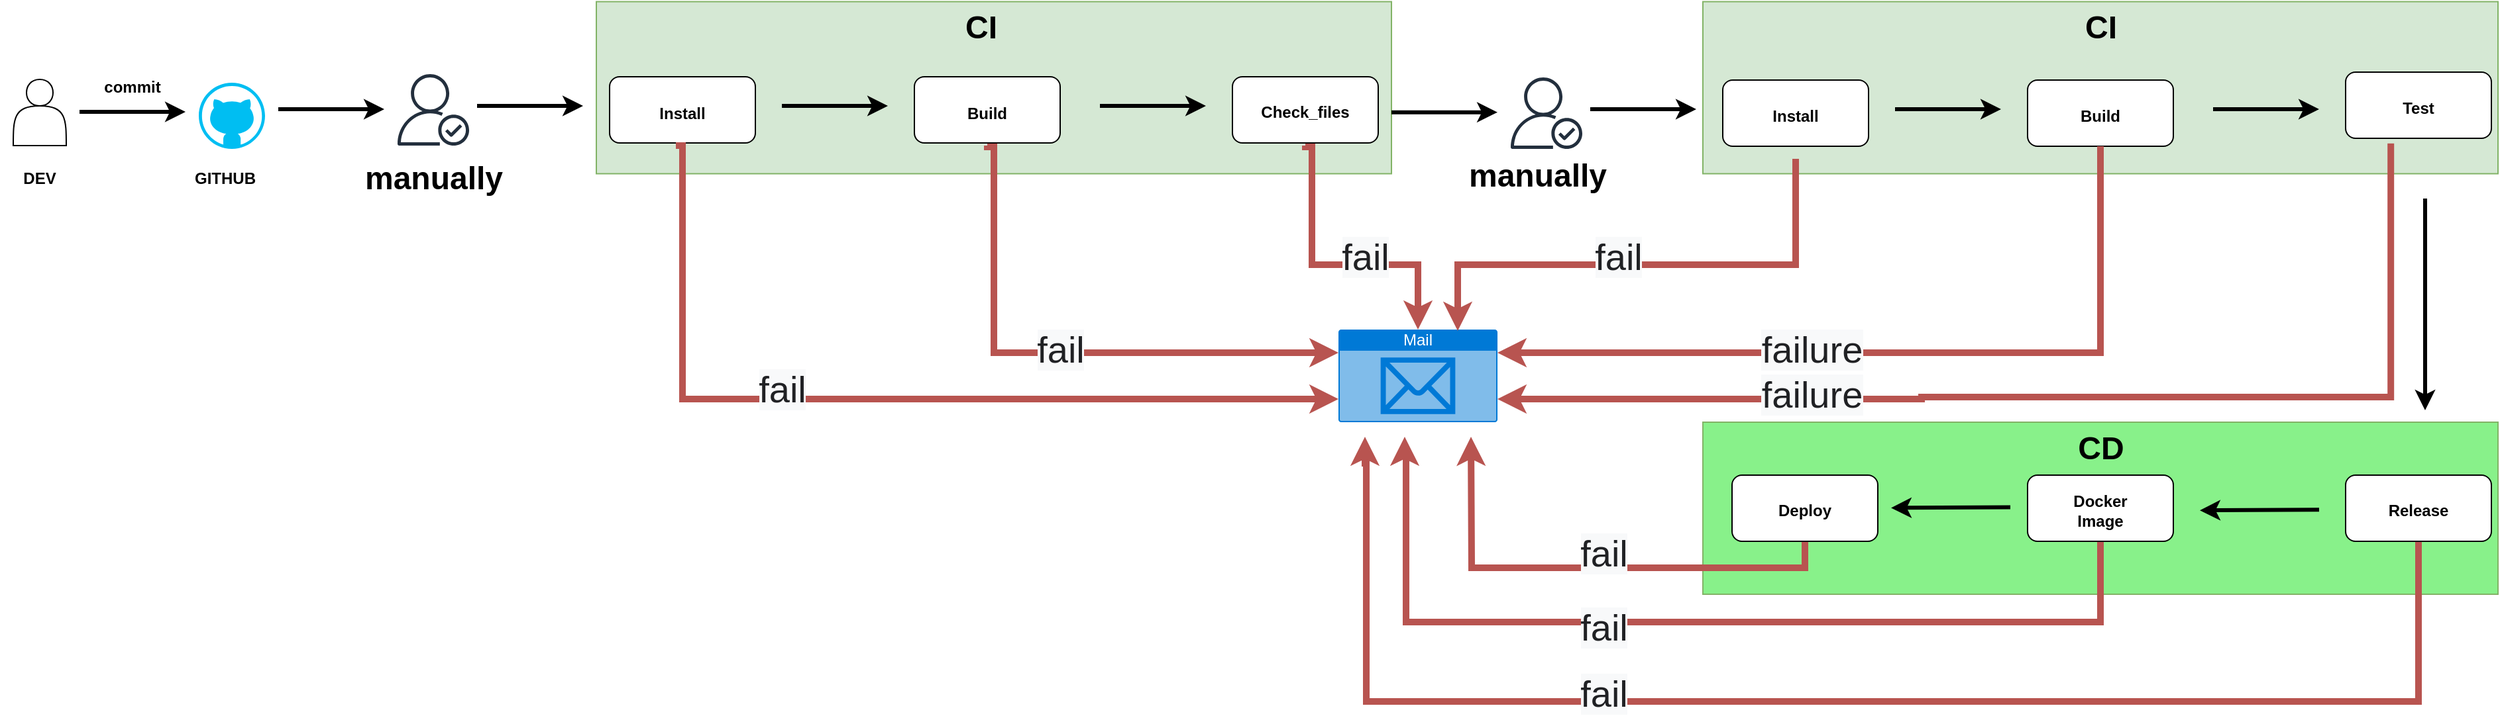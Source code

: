 <mxfile version="24.3.1" type="github">
  <diagram name="Página-1" id="l7-UxxubtHsJpn8i_Fkr">
    <mxGraphModel dx="2231" dy="1206" grid="1" gridSize="10" guides="1" tooltips="1" connect="1" arrows="1" fold="1" page="1" pageScale="1" pageWidth="827" pageHeight="1169" math="0" shadow="0">
      <root>
        <mxCell id="0" />
        <mxCell id="1" parent="0" />
        <mxCell id="Xpfcy3nXjKeu7boo3VgT-59" value="" style="rounded=0;whiteSpace=wrap;html=1;fillColor=#88f18a;strokeColor=#82b366;" parent="1" vertex="1">
          <mxGeometry x="1355" y="519" width="600" height="130" as="geometry" />
        </mxCell>
        <mxCell id="Xpfcy3nXjKeu7boo3VgT-58" value="" style="rounded=0;whiteSpace=wrap;html=1;fillColor=#d5e8d4;strokeColor=#82b366;" parent="1" vertex="1">
          <mxGeometry x="1355" y="201.25" width="600" height="130" as="geometry" />
        </mxCell>
        <mxCell id="Xpfcy3nXjKeu7boo3VgT-57" value="" style="rounded=0;whiteSpace=wrap;html=1;fillColor=#d5e8d4;strokeColor=#82b366;" parent="1" vertex="1">
          <mxGeometry x="520" y="201.25" width="600" height="130" as="geometry" />
        </mxCell>
        <mxCell id="Xpfcy3nXjKeu7boo3VgT-1" value="" style="shape=actor;whiteSpace=wrap;html=1;" parent="1" vertex="1">
          <mxGeometry x="80" y="260" width="40" height="50" as="geometry" />
        </mxCell>
        <mxCell id="Xpfcy3nXjKeu7boo3VgT-5" value="&lt;b&gt;DEV&lt;/b&gt;" style="text;html=1;align=center;verticalAlign=middle;whiteSpace=wrap;rounded=0;" parent="1" vertex="1">
          <mxGeometry x="70" y="320" width="60" height="30" as="geometry" />
        </mxCell>
        <mxCell id="Xpfcy3nXjKeu7boo3VgT-6" value="" style="verticalLabelPosition=bottom;html=1;verticalAlign=top;align=center;strokeColor=none;fillColor=#00BEF2;shape=mxgraph.azure.github_code;pointerEvents=1;fontColor=#000000;" parent="1" vertex="1">
          <mxGeometry x="220" y="262.5" width="50" height="50" as="geometry" />
        </mxCell>
        <mxCell id="Xpfcy3nXjKeu7boo3VgT-7" value="" style="endArrow=classic;html=1;rounded=0;fontStyle=1;fontSize=23;strokeWidth=3;" parent="1" edge="1">
          <mxGeometry width="50" height="50" relative="1" as="geometry">
            <mxPoint x="130" y="284.5" as="sourcePoint" />
            <mxPoint x="210" y="284.5" as="targetPoint" />
          </mxGeometry>
        </mxCell>
        <mxCell id="Xpfcy3nXjKeu7boo3VgT-9" value="&lt;b&gt;commit&lt;/b&gt;" style="text;html=1;align=center;verticalAlign=middle;whiteSpace=wrap;rounded=0;" parent="1" vertex="1">
          <mxGeometry x="140" y="252.5" width="60" height="27.5" as="geometry" />
        </mxCell>
        <mxCell id="Xpfcy3nXjKeu7boo3VgT-10" value="" style="rounded=1;whiteSpace=wrap;html=1;" parent="1" vertex="1">
          <mxGeometry x="530" y="258" width="110" height="50" as="geometry" />
        </mxCell>
        <mxCell id="Xpfcy3nXjKeu7boo3VgT-11" value="&lt;b&gt;Install&lt;/b&gt;" style="text;html=1;align=center;verticalAlign=middle;whiteSpace=wrap;rounded=0;" parent="1" vertex="1">
          <mxGeometry x="555" y="270.5" width="60" height="30" as="geometry" />
        </mxCell>
        <mxCell id="Xpfcy3nXjKeu7boo3VgT-15" value="" style="sketch=0;outlineConnect=0;fontColor=#232F3E;gradientColor=none;fillColor=#232F3D;strokeColor=none;dashed=0;verticalLabelPosition=bottom;verticalAlign=top;align=center;html=1;fontSize=12;fontStyle=0;aspect=fixed;pointerEvents=1;shape=mxgraph.aws4.authenticated_user;" parent="1" vertex="1">
          <mxGeometry x="370" y="256" width="54" height="54" as="geometry" />
        </mxCell>
        <mxCell id="Xpfcy3nXjKeu7boo3VgT-17" value="" style="endArrow=classic;html=1;rounded=0;fontStyle=1;fontSize=23;strokeWidth=3;" parent="1" edge="1">
          <mxGeometry width="50" height="50" relative="1" as="geometry">
            <mxPoint x="280" y="282.5" as="sourcePoint" />
            <mxPoint x="360" y="282.5" as="targetPoint" />
          </mxGeometry>
        </mxCell>
        <mxCell id="Xpfcy3nXjKeu7boo3VgT-18" value="" style="endArrow=classic;html=1;rounded=0;fontStyle=1;fontSize=23;strokeWidth=3;" parent="1" edge="1">
          <mxGeometry width="50" height="50" relative="1" as="geometry">
            <mxPoint x="430" y="280" as="sourcePoint" />
            <mxPoint x="510" y="280" as="targetPoint" />
          </mxGeometry>
        </mxCell>
        <mxCell id="Xpfcy3nXjKeu7boo3VgT-19" value="" style="rounded=1;whiteSpace=wrap;html=1;" parent="1" vertex="1">
          <mxGeometry x="760" y="258" width="110" height="50" as="geometry" />
        </mxCell>
        <mxCell id="Xpfcy3nXjKeu7boo3VgT-20" value="&lt;b&gt;Build&lt;/b&gt;" style="text;html=1;align=center;verticalAlign=middle;whiteSpace=wrap;rounded=0;" parent="1" vertex="1">
          <mxGeometry x="785" y="270.5" width="60" height="30" as="geometry" />
        </mxCell>
        <mxCell id="Xpfcy3nXjKeu7boo3VgT-21" value="" style="endArrow=classic;html=1;rounded=0;fontStyle=1;fontSize=23;strokeWidth=3;" parent="1" edge="1">
          <mxGeometry width="50" height="50" relative="1" as="geometry">
            <mxPoint x="660" y="280" as="sourcePoint" />
            <mxPoint x="740" y="280" as="targetPoint" />
          </mxGeometry>
        </mxCell>
        <mxCell id="Xpfcy3nXjKeu7boo3VgT-22" value="" style="rounded=1;whiteSpace=wrap;html=1;" parent="1" vertex="1">
          <mxGeometry x="1000" y="258" width="110" height="50" as="geometry" />
        </mxCell>
        <mxCell id="Xpfcy3nXjKeu7boo3VgT-23" value="" style="endArrow=classic;html=1;rounded=0;fontStyle=1;fontSize=23;strokeWidth=3;" parent="1" edge="1">
          <mxGeometry width="50" height="50" relative="1" as="geometry">
            <mxPoint x="900" y="280" as="sourcePoint" />
            <mxPoint x="980" y="280" as="targetPoint" />
          </mxGeometry>
        </mxCell>
        <mxCell id="Xpfcy3nXjKeu7boo3VgT-24" value="&lt;b&gt;Check_files&lt;/b&gt;" style="text;html=1;align=center;verticalAlign=middle;whiteSpace=wrap;rounded=0;" parent="1" vertex="1">
          <mxGeometry x="1025" y="270" width="60" height="30" as="geometry" />
        </mxCell>
        <mxCell id="Xpfcy3nXjKeu7boo3VgT-28" value="" style="rounded=1;whiteSpace=wrap;html=1;" parent="1" vertex="1">
          <mxGeometry x="1370" y="260.5" width="110" height="50" as="geometry" />
        </mxCell>
        <mxCell id="Xpfcy3nXjKeu7boo3VgT-29" value="&lt;b&gt;Install&lt;/b&gt;" style="text;html=1;align=center;verticalAlign=middle;whiteSpace=wrap;rounded=0;" parent="1" vertex="1">
          <mxGeometry x="1395" y="273" width="60" height="30" as="geometry" />
        </mxCell>
        <mxCell id="Xpfcy3nXjKeu7boo3VgT-30" value="" style="sketch=0;outlineConnect=0;fontColor=#232F3E;gradientColor=none;fillColor=#232F3D;strokeColor=none;dashed=0;verticalLabelPosition=bottom;verticalAlign=top;align=center;html=1;fontSize=12;fontStyle=0;aspect=fixed;pointerEvents=1;shape=mxgraph.aws4.authenticated_user;" parent="1" vertex="1">
          <mxGeometry x="1210" y="258.5" width="54" height="54" as="geometry" />
        </mxCell>
        <mxCell id="Xpfcy3nXjKeu7boo3VgT-31" value="" style="endArrow=classic;html=1;rounded=0;fontStyle=1;fontSize=23;strokeWidth=3;" parent="1" edge="1">
          <mxGeometry width="50" height="50" relative="1" as="geometry">
            <mxPoint x="1270" y="282.5" as="sourcePoint" />
            <mxPoint x="1350" y="282.5" as="targetPoint" />
          </mxGeometry>
        </mxCell>
        <mxCell id="Xpfcy3nXjKeu7boo3VgT-32" value="" style="rounded=1;whiteSpace=wrap;html=1;" parent="1" vertex="1">
          <mxGeometry x="1600" y="260.5" width="110" height="50" as="geometry" />
        </mxCell>
        <mxCell id="Xpfcy3nXjKeu7boo3VgT-33" value="&lt;b&gt;Build&lt;/b&gt;" style="text;html=1;align=center;verticalAlign=middle;whiteSpace=wrap;rounded=0;" parent="1" vertex="1">
          <mxGeometry x="1625" y="273" width="60" height="30" as="geometry" />
        </mxCell>
        <mxCell id="Xpfcy3nXjKeu7boo3VgT-34" value="" style="endArrow=classic;html=1;rounded=0;fontStyle=1;fontSize=23;strokeWidth=3;" parent="1" edge="1">
          <mxGeometry width="50" height="50" relative="1" as="geometry">
            <mxPoint x="1500" y="282.5" as="sourcePoint" />
            <mxPoint x="1580" y="282.5" as="targetPoint" />
          </mxGeometry>
        </mxCell>
        <mxCell id="Xpfcy3nXjKeu7boo3VgT-35" value="" style="rounded=1;whiteSpace=wrap;html=1;" parent="1" vertex="1">
          <mxGeometry x="1840" y="254.5" width="110" height="50" as="geometry" />
        </mxCell>
        <mxCell id="Xpfcy3nXjKeu7boo3VgT-36" value="" style="endArrow=classic;html=1;rounded=0;fontStyle=1;fontSize=23;strokeWidth=3;" parent="1" edge="1">
          <mxGeometry width="50" height="50" relative="1" as="geometry">
            <mxPoint x="1740" y="282.5" as="sourcePoint" />
            <mxPoint x="1820" y="282.5" as="targetPoint" />
          </mxGeometry>
        </mxCell>
        <mxCell id="Xpfcy3nXjKeu7boo3VgT-37" value="&lt;b&gt;Test&lt;/b&gt;" style="text;html=1;align=center;verticalAlign=middle;whiteSpace=wrap;rounded=0;" parent="1" vertex="1">
          <mxGeometry x="1865" y="266.5" width="60" height="30" as="geometry" />
        </mxCell>
        <mxCell id="Xpfcy3nXjKeu7boo3VgT-40" value="" style="endArrow=classic;html=1;rounded=0;fontStyle=1;fontSize=23;strokeWidth=3;" parent="1" edge="1">
          <mxGeometry width="50" height="50" relative="1" as="geometry">
            <mxPoint x="1120" y="284.83" as="sourcePoint" />
            <mxPoint x="1200" y="284.83" as="targetPoint" />
          </mxGeometry>
        </mxCell>
        <mxCell id="Xpfcy3nXjKeu7boo3VgT-85" style="edgeStyle=orthogonalEdgeStyle;rounded=0;orthogonalLoop=1;jettySize=auto;html=1;exitX=0.5;exitY=1;exitDx=0;exitDy=0;strokeWidth=5;fillColor=#f8cecc;strokeColor=#b85450;" parent="1" source="Xpfcy3nXjKeu7boo3VgT-41" edge="1">
          <mxGeometry relative="1" as="geometry">
            <mxPoint x="1100" y="530" as="targetPoint" />
            <Array as="points">
              <mxPoint x="1895" y="730" />
              <mxPoint x="1101" y="730" />
              <mxPoint x="1101" y="550" />
            </Array>
          </mxGeometry>
        </mxCell>
        <mxCell id="Xpfcy3nXjKeu7boo3VgT-41" value="" style="rounded=1;whiteSpace=wrap;html=1;" parent="1" vertex="1">
          <mxGeometry x="1840" y="559" width="110" height="50" as="geometry" />
        </mxCell>
        <mxCell id="Xpfcy3nXjKeu7boo3VgT-43" value="&lt;b&gt;Release&lt;/b&gt;" style="text;html=1;align=center;verticalAlign=middle;whiteSpace=wrap;rounded=0;" parent="1" vertex="1">
          <mxGeometry x="1865" y="571" width="60" height="30" as="geometry" />
        </mxCell>
        <mxCell id="Xpfcy3nXjKeu7boo3VgT-84" style="edgeStyle=orthogonalEdgeStyle;rounded=0;orthogonalLoop=1;jettySize=auto;html=1;exitX=0.5;exitY=1;exitDx=0;exitDy=0;fillColor=#f8cecc;strokeColor=#b85450;strokeWidth=5;" parent="1" source="Xpfcy3nXjKeu7boo3VgT-44" edge="1">
          <mxGeometry relative="1" as="geometry">
            <mxPoint x="1130" y="530" as="targetPoint" />
            <Array as="points">
              <mxPoint x="1655" y="670" />
              <mxPoint x="1131" y="670" />
              <mxPoint x="1131" y="540" />
            </Array>
          </mxGeometry>
        </mxCell>
        <mxCell id="Xpfcy3nXjKeu7boo3VgT-44" value="" style="rounded=1;whiteSpace=wrap;html=1;" parent="1" vertex="1">
          <mxGeometry x="1600" y="559" width="110" height="50" as="geometry" />
        </mxCell>
        <mxCell id="Xpfcy3nXjKeu7boo3VgT-45" value="" style="endArrow=classic;html=1;rounded=0;fontStyle=1;fontSize=23;strokeWidth=3;" parent="1" edge="1">
          <mxGeometry width="50" height="50" relative="1" as="geometry">
            <mxPoint x="1900" y="350" as="sourcePoint" />
            <mxPoint x="1900" y="510" as="targetPoint" />
          </mxGeometry>
        </mxCell>
        <mxCell id="Xpfcy3nXjKeu7boo3VgT-46" value="&lt;b&gt;Docker Image&lt;/b&gt;" style="text;html=1;align=center;verticalAlign=middle;whiteSpace=wrap;rounded=0;" parent="1" vertex="1">
          <mxGeometry x="1625" y="571" width="60" height="30" as="geometry" />
        </mxCell>
        <mxCell id="Xpfcy3nXjKeu7boo3VgT-50" value="" style="endArrow=classic;html=1;rounded=0;fontStyle=1;fontSize=23;strokeWidth=3;" parent="1" edge="1">
          <mxGeometry width="50" height="50" relative="1" as="geometry">
            <mxPoint x="1587" y="583.29" as="sourcePoint" />
            <mxPoint x="1497" y="583.72" as="targetPoint" />
            <Array as="points" />
          </mxGeometry>
        </mxCell>
        <mxCell id="Xpfcy3nXjKeu7boo3VgT-83" style="edgeStyle=orthogonalEdgeStyle;rounded=0;orthogonalLoop=1;jettySize=auto;html=1;exitX=0.5;exitY=1;exitDx=0;exitDy=0;strokeWidth=5;fillColor=#f8cecc;strokeColor=#b85450;" parent="1" source="Xpfcy3nXjKeu7boo3VgT-54" edge="1">
          <mxGeometry relative="1" as="geometry">
            <mxPoint x="1180.0" y="530.0" as="targetPoint" />
          </mxGeometry>
        </mxCell>
        <mxCell id="Xpfcy3nXjKeu7boo3VgT-54" value="" style="rounded=1;whiteSpace=wrap;html=1;" parent="1" vertex="1">
          <mxGeometry x="1377" y="559" width="110" height="50" as="geometry" />
        </mxCell>
        <mxCell id="Xpfcy3nXjKeu7boo3VgT-55" value="&lt;b&gt;Deploy&lt;/b&gt;" style="text;html=1;align=center;verticalAlign=middle;whiteSpace=wrap;rounded=0;" parent="1" vertex="1">
          <mxGeometry x="1402" y="571" width="60" height="30" as="geometry" />
        </mxCell>
        <mxCell id="Xpfcy3nXjKeu7boo3VgT-56" value="" style="endArrow=classic;html=1;rounded=0;fontStyle=1;fontSize=23;strokeWidth=3;" parent="1" edge="1">
          <mxGeometry width="50" height="50" relative="1" as="geometry">
            <mxPoint x="1820" y="585.17" as="sourcePoint" />
            <mxPoint x="1730" y="585.6" as="targetPoint" />
            <Array as="points" />
          </mxGeometry>
        </mxCell>
        <mxCell id="Xpfcy3nXjKeu7boo3VgT-60" value="CI" style="text;strokeColor=none;fillColor=none;html=1;fontSize=24;fontStyle=1;verticalAlign=middle;align=center;" parent="1" vertex="1">
          <mxGeometry x="760" y="201.25" width="100" height="40" as="geometry" />
        </mxCell>
        <mxCell id="Xpfcy3nXjKeu7boo3VgT-61" value="CI" style="text;strokeColor=none;fillColor=none;html=1;fontSize=24;fontStyle=1;verticalAlign=middle;align=center;" parent="1" vertex="1">
          <mxGeometry x="1605" y="201.25" width="100" height="40" as="geometry" />
        </mxCell>
        <mxCell id="Xpfcy3nXjKeu7boo3VgT-62" value="CD" style="text;strokeColor=none;fillColor=none;html=1;fontSize=24;fontStyle=1;verticalAlign=middle;align=center;" parent="1" vertex="1">
          <mxGeometry x="1605" y="519" width="100" height="40" as="geometry" />
        </mxCell>
        <mxCell id="Xpfcy3nXjKeu7boo3VgT-63" value="Mail" style="html=1;whiteSpace=wrap;strokeColor=none;fillColor=#0079D6;labelPosition=center;verticalLabelPosition=middle;verticalAlign=top;align=center;fontSize=12;outlineConnect=0;spacingTop=-6;fontColor=#FFFFFF;sketch=0;shape=mxgraph.sitemap.mail;" parent="1" vertex="1">
          <mxGeometry x="1080" y="449" width="120" height="70" as="geometry" />
        </mxCell>
        <mxCell id="Xpfcy3nXjKeu7boo3VgT-76" style="edgeStyle=orthogonalEdgeStyle;rounded=0;orthogonalLoop=1;jettySize=auto;html=1;entryX=0;entryY=0.75;entryDx=0;entryDy=0;entryPerimeter=0;fillColor=#f8cecc;strokeColor=#b85450;strokeWidth=5;" parent="1" target="Xpfcy3nXjKeu7boo3VgT-63" edge="1">
          <mxGeometry relative="1" as="geometry">
            <mxPoint x="580" y="310" as="sourcePoint" />
            <Array as="points">
              <mxPoint x="585" y="502" />
            </Array>
          </mxGeometry>
        </mxCell>
        <mxCell id="Xpfcy3nXjKeu7boo3VgT-77" style="edgeStyle=orthogonalEdgeStyle;rounded=0;orthogonalLoop=1;jettySize=auto;html=1;entryX=0;entryY=0.25;entryDx=0;entryDy=0;entryPerimeter=0;strokeWidth=5;fillColor=#f8cecc;strokeColor=#b85450;" parent="1" target="Xpfcy3nXjKeu7boo3VgT-63" edge="1">
          <mxGeometry relative="1" as="geometry">
            <mxPoint x="815" y="310" as="sourcePoint" />
            <Array as="points">
              <mxPoint x="820" y="311" />
              <mxPoint x="820" y="467" />
            </Array>
          </mxGeometry>
        </mxCell>
        <mxCell id="Xpfcy3nXjKeu7boo3VgT-78" style="edgeStyle=orthogonalEdgeStyle;rounded=0;orthogonalLoop=1;jettySize=auto;html=1;entryX=0.5;entryY=0;entryDx=0;entryDy=0;entryPerimeter=0;strokeWidth=5;fillColor=#f8cecc;strokeColor=#b85450;" parent="1" target="Xpfcy3nXjKeu7boo3VgT-63" edge="1">
          <mxGeometry relative="1" as="geometry">
            <mxPoint x="1055" y="310" as="sourcePoint" />
            <Array as="points">
              <mxPoint x="1060" y="311" />
              <mxPoint x="1060" y="400" />
              <mxPoint x="1140" y="400" />
            </Array>
          </mxGeometry>
        </mxCell>
        <mxCell id="Xpfcy3nXjKeu7boo3VgT-79" style="edgeStyle=orthogonalEdgeStyle;rounded=0;orthogonalLoop=1;jettySize=auto;html=1;strokeWidth=5;fillColor=#f8cecc;strokeColor=#b85450;entryX=0.75;entryY=0.014;entryDx=0;entryDy=0;entryPerimeter=0;" parent="1" target="Xpfcy3nXjKeu7boo3VgT-63" edge="1">
          <mxGeometry relative="1" as="geometry">
            <mxPoint x="1425" y="320" as="sourcePoint" />
            <mxPoint x="1180" y="440" as="targetPoint" />
            <Array as="points">
              <mxPoint x="1425" y="400" />
              <mxPoint x="1170" y="400" />
            </Array>
          </mxGeometry>
        </mxCell>
        <mxCell id="Xpfcy3nXjKeu7boo3VgT-81" style="edgeStyle=orthogonalEdgeStyle;rounded=0;orthogonalLoop=1;jettySize=auto;html=1;exitX=0.5;exitY=1;exitDx=0;exitDy=0;entryX=1;entryY=0.25;entryDx=0;entryDy=0;entryPerimeter=0;strokeWidth=5;fillColor=#f8cecc;strokeColor=#b85450;" parent="1" source="Xpfcy3nXjKeu7boo3VgT-32" target="Xpfcy3nXjKeu7boo3VgT-63" edge="1">
          <mxGeometry relative="1" as="geometry" />
        </mxCell>
        <mxCell id="Xpfcy3nXjKeu7boo3VgT-82" style="edgeStyle=orthogonalEdgeStyle;rounded=0;orthogonalLoop=1;jettySize=auto;html=1;exitX=0.31;exitY=1.077;exitDx=0;exitDy=0;entryX=1;entryY=0.75;entryDx=0;entryDy=0;entryPerimeter=0;strokeWidth=5;fillColor=#f8cecc;strokeColor=#b85450;exitPerimeter=0;" parent="1" source="Xpfcy3nXjKeu7boo3VgT-35" target="Xpfcy3nXjKeu7boo3VgT-63" edge="1">
          <mxGeometry relative="1" as="geometry">
            <Array as="points">
              <mxPoint x="1874" y="500" />
              <mxPoint x="1520" y="500" />
              <mxPoint x="1520" y="502" />
            </Array>
          </mxGeometry>
        </mxCell>
        <mxCell id="Xpfcy3nXjKeu7boo3VgT-86" value="&lt;div&gt;&lt;br&gt;&lt;/div&gt;&lt;div&gt;&lt;span style=&quot;color: rgb(32, 33, 36); font-family: arial, sans-serif; font-size: 28px; font-weight: 400; text-align: left; white-space: pre-wrap; background-color: rgb(248, 249, 250);&quot;&gt;fail&lt;/span&gt;&lt;br&gt;&lt;/div&gt;" style="text;strokeColor=none;fillColor=none;html=1;fontSize=24;fontStyle=1;verticalAlign=middle;align=center;" parent="1" vertex="1">
          <mxGeometry x="610" y="460" width="100" height="40" as="geometry" />
        </mxCell>
        <mxCell id="Xpfcy3nXjKeu7boo3VgT-87" value="&lt;div&gt;&lt;br&gt;&lt;/div&gt;&lt;div&gt;&lt;span style=&quot;color: rgb(32, 33, 36); font-family: arial, sans-serif; font-size: 28px; font-weight: 400; text-align: left; white-space: pre-wrap; background-color: rgb(248, 249, 250);&quot;&gt;fail&lt;/span&gt;&lt;br&gt;&lt;/div&gt;" style="text;strokeColor=none;fillColor=none;html=1;fontSize=24;fontStyle=1;verticalAlign=middle;align=center;" parent="1" vertex="1">
          <mxGeometry x="820" y="430" width="100" height="40" as="geometry" />
        </mxCell>
        <mxCell id="Xpfcy3nXjKeu7boo3VgT-88" value="&lt;div&gt;&lt;br&gt;&lt;/div&gt;&lt;div&gt;&lt;span style=&quot;color: rgb(32, 33, 36); font-family: arial, sans-serif; font-size: 28px; font-weight: 400; text-align: left; white-space: pre-wrap; background-color: rgb(248, 249, 250);&quot;&gt;fail&lt;/span&gt;&lt;br&gt;&lt;/div&gt;" style="text;strokeColor=none;fillColor=none;html=1;fontSize=24;fontStyle=1;verticalAlign=middle;align=center;" parent="1" vertex="1">
          <mxGeometry x="1050" y="360" width="100" height="40" as="geometry" />
        </mxCell>
        <mxCell id="Xpfcy3nXjKeu7boo3VgT-89" value="&lt;div&gt;&lt;br&gt;&lt;/div&gt;&lt;div&gt;&lt;span style=&quot;color: rgb(32, 33, 36); font-family: arial, sans-serif; font-size: 28px; font-weight: 400; text-align: left; white-space: pre-wrap; background-color: rgb(248, 249, 250);&quot;&gt;fail&lt;/span&gt;&lt;br&gt;&lt;/div&gt;" style="text;strokeColor=none;fillColor=none;html=1;fontSize=24;fontStyle=1;verticalAlign=middle;align=center;" parent="1" vertex="1">
          <mxGeometry x="1241" y="360" width="100" height="40" as="geometry" />
        </mxCell>
        <mxCell id="Xpfcy3nXjKeu7boo3VgT-90" value="&lt;div&gt;&lt;br&gt;&lt;/div&gt;&lt;div&gt;&lt;span style=&quot;color: rgb(32, 33, 36); font-family: arial, sans-serif; font-size: 28px; font-weight: 400; text-align: left; white-space: pre-wrap; background-color: rgb(248, 249, 250);&quot;&gt;failure&lt;/span&gt;&lt;br&gt;&lt;/div&gt;" style="text;strokeColor=none;fillColor=none;html=1;fontSize=24;fontStyle=1;verticalAlign=middle;align=center;" parent="1" vertex="1">
          <mxGeometry x="1387" y="430" width="100" height="40" as="geometry" />
        </mxCell>
        <mxCell id="Xpfcy3nXjKeu7boo3VgT-91" value="&lt;div&gt;&lt;br&gt;&lt;/div&gt;&lt;div&gt;&lt;span style=&quot;color: rgb(32, 33, 36); font-family: arial, sans-serif; font-size: 28px; font-weight: 400; text-align: left; white-space: pre-wrap; background-color: rgb(248, 249, 250);&quot;&gt;failure&lt;/span&gt;&lt;br&gt;&lt;/div&gt;" style="text;strokeColor=none;fillColor=none;html=1;fontSize=24;fontStyle=1;verticalAlign=middle;align=center;" parent="1" vertex="1">
          <mxGeometry x="1387" y="464" width="100" height="40" as="geometry" />
        </mxCell>
        <mxCell id="Xpfcy3nXjKeu7boo3VgT-92" value="&lt;div&gt;&lt;br&gt;&lt;/div&gt;&lt;div&gt;&lt;span style=&quot;color: rgb(32, 33, 36); font-family: arial, sans-serif; font-size: 28px; font-weight: 400; text-align: left; white-space: pre-wrap; background-color: rgb(248, 249, 250);&quot;&gt;fail&lt;/span&gt;&lt;br&gt;&lt;/div&gt;" style="text;strokeColor=none;fillColor=none;html=1;fontSize=24;fontStyle=1;verticalAlign=middle;align=center;" parent="1" vertex="1">
          <mxGeometry x="1230" y="640" width="100" height="40" as="geometry" />
        </mxCell>
        <mxCell id="Xpfcy3nXjKeu7boo3VgT-95" value="&lt;div&gt;&lt;br&gt;&lt;/div&gt;&lt;div&gt;&lt;span style=&quot;color: rgb(32, 33, 36); font-family: arial, sans-serif; font-size: 28px; font-weight: 400; text-align: left; white-space: pre-wrap; background-color: rgb(248, 249, 250);&quot;&gt;fail&lt;/span&gt;&lt;br&gt;&lt;/div&gt;" style="text;strokeColor=none;fillColor=none;html=1;fontSize=24;fontStyle=1;verticalAlign=middle;align=center;" parent="1" vertex="1">
          <mxGeometry x="1230" y="584" width="100" height="40" as="geometry" />
        </mxCell>
        <mxCell id="Xpfcy3nXjKeu7boo3VgT-96" value="&lt;div&gt;&lt;br&gt;&lt;/div&gt;&lt;div&gt;&lt;span style=&quot;color: rgb(32, 33, 36); font-family: arial, sans-serif; font-size: 28px; font-weight: 400; text-align: left; white-space: pre-wrap; background-color: rgb(248, 249, 250);&quot;&gt;fail&lt;/span&gt;&lt;br&gt;&lt;/div&gt;" style="text;strokeColor=none;fillColor=none;html=1;fontSize=24;fontStyle=1;verticalAlign=middle;align=center;" parent="1" vertex="1">
          <mxGeometry x="1230" y="690" width="100" height="40" as="geometry" />
        </mxCell>
        <mxCell id="Xpfcy3nXjKeu7boo3VgT-99" value="manually" style="text;strokeColor=none;fillColor=none;html=1;fontSize=24;fontStyle=1;verticalAlign=middle;align=center;" parent="1" vertex="1">
          <mxGeometry x="347" y="315" width="100" height="40" as="geometry" />
        </mxCell>
        <mxCell id="Xpfcy3nXjKeu7boo3VgT-100" value="manually" style="text;strokeColor=none;fillColor=none;html=1;fontSize=24;fontStyle=1;verticalAlign=middle;align=center;" parent="1" vertex="1">
          <mxGeometry x="1180" y="312.5" width="100" height="40" as="geometry" />
        </mxCell>
        <mxCell id="YvPi1GMxkXSGpscoBXTp-1" value="&lt;b&gt;GITHUB&lt;/b&gt;" style="text;html=1;align=center;verticalAlign=middle;whiteSpace=wrap;rounded=0;" vertex="1" parent="1">
          <mxGeometry x="210" y="320" width="60" height="30" as="geometry" />
        </mxCell>
      </root>
    </mxGraphModel>
  </diagram>
</mxfile>
